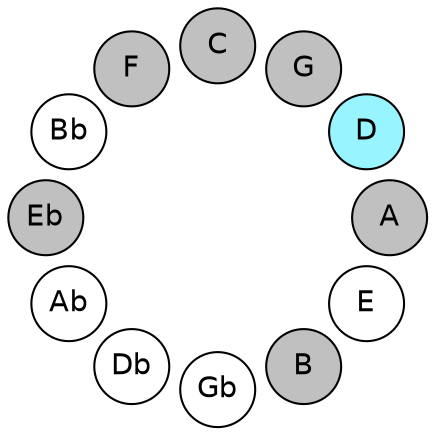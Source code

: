 
graph {

layout = circo;
mindist = .1

node [shape = circle, fontname = Helvetica, margin = 0, style = filled]
edge [style=invis]

subgraph 1 {
	E -- B -- Gb -- Db -- Ab -- Eb -- Bb -- F -- C -- G -- D -- A -- E
}

E [fillcolor = white];
B [fillcolor = gray];
Gb [fillcolor = white];
Db [fillcolor = white];
Ab [fillcolor = white];
Eb [fillcolor = gray];
Bb [fillcolor = white];
F [fillcolor = gray];
C [fillcolor = gray];
G [fillcolor = gray];
D [fillcolor = cadetblue1];
A [fillcolor = gray];
}
